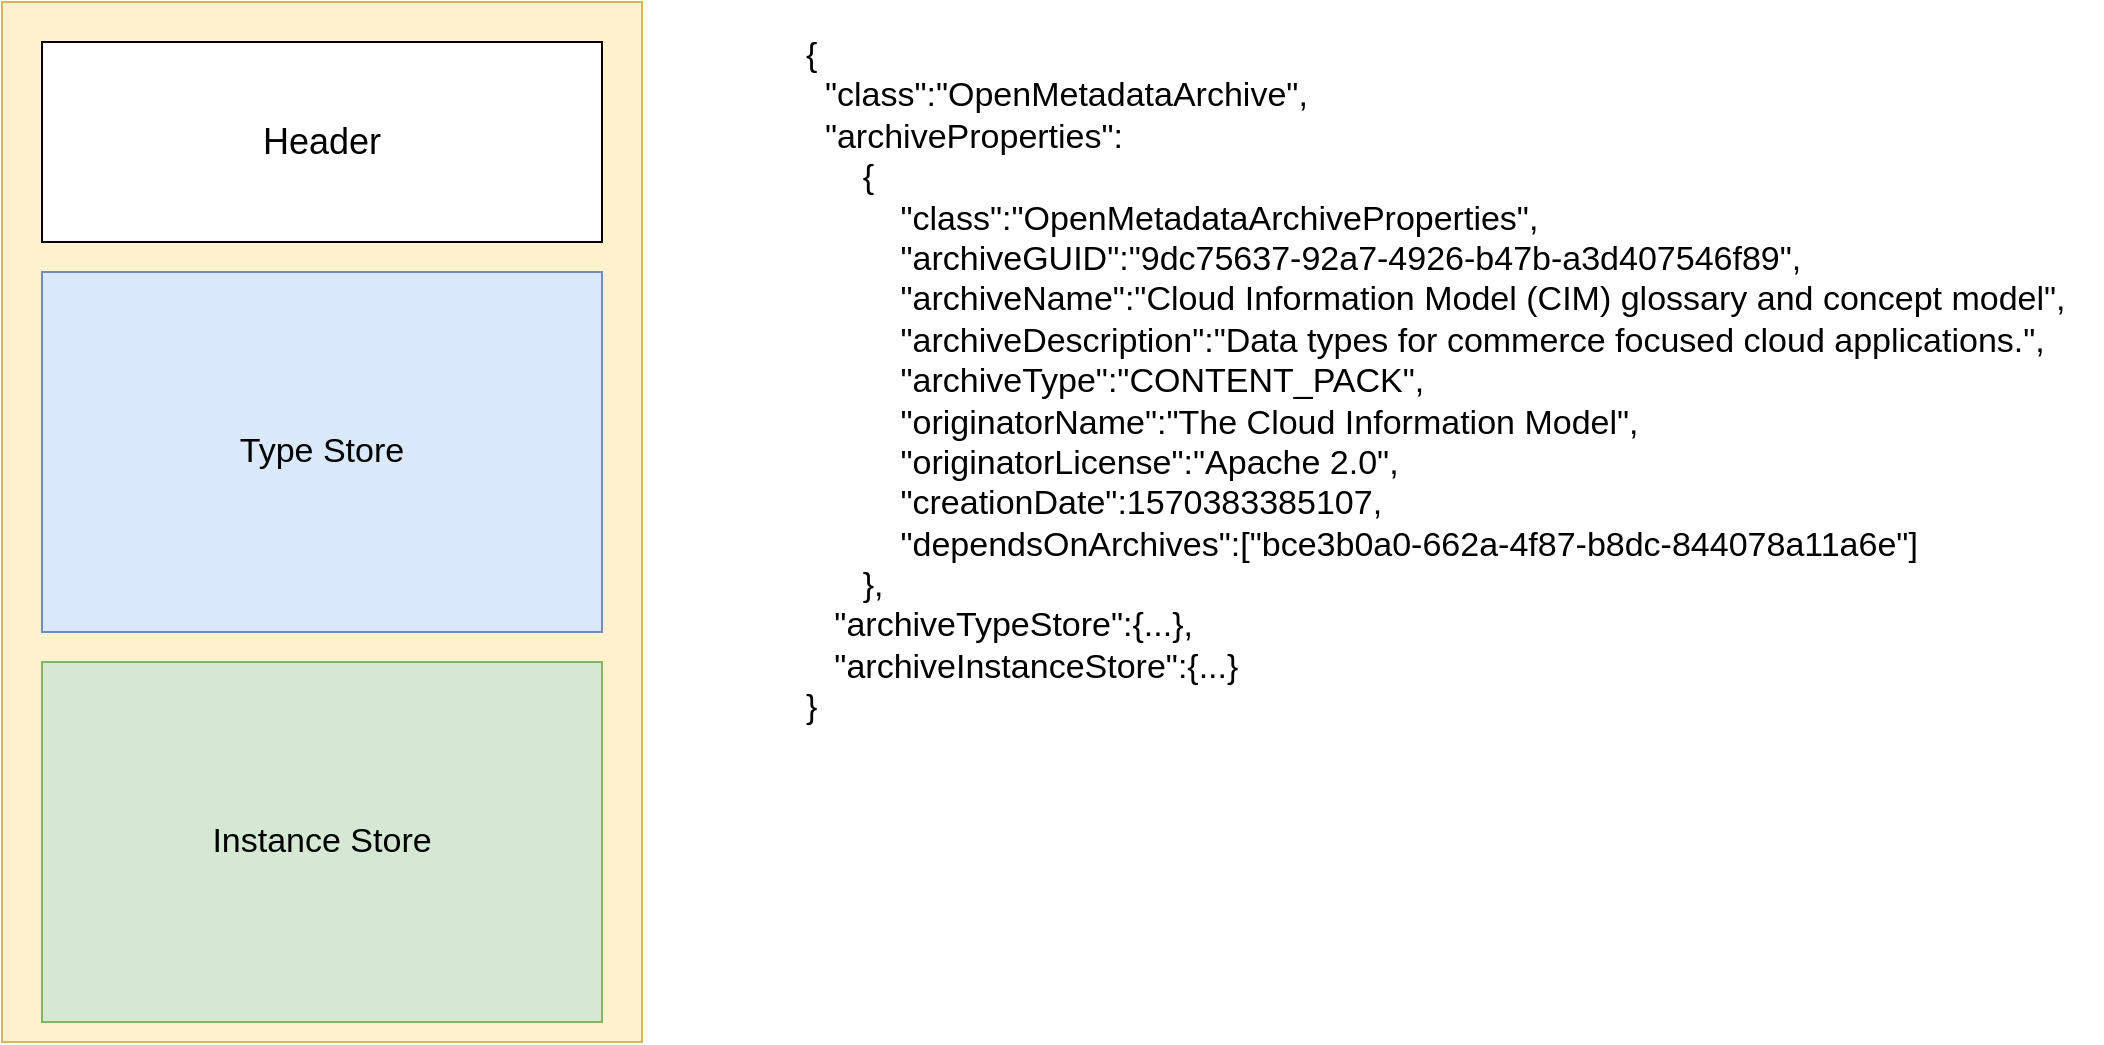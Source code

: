 <mxfile version="12.3.2" type="device" pages="1"><diagram id="ly8i7UHit3vQOKGhYQPM" name="Page-1"><mxGraphModel dx="932" dy="624" grid="1" gridSize="10" guides="1" tooltips="1" connect="1" arrows="1" fold="1" page="1" pageScale="1" pageWidth="827" pageHeight="1169" math="0" shadow="0"><root><mxCell id="0"/><mxCell id="1" parent="0"/><mxCell id="RG8IVezhv36-IjBwsJ51-1" value="" style="rounded=0;whiteSpace=wrap;html=1;fillColor=#fff2cc;strokeColor=#d6b656;" parent="1" vertex="1"><mxGeometry x="70" y="70" width="320" height="520" as="geometry"/></mxCell><mxCell id="RG8IVezhv36-IjBwsJ51-2" value="Header" style="rounded=0;whiteSpace=wrap;html=1;fontSize=18;" parent="1" vertex="1"><mxGeometry x="90" y="90" width="280" height="100" as="geometry"/></mxCell><mxCell id="RG8IVezhv36-IjBwsJ51-3" value="Type Store" style="rounded=0;whiteSpace=wrap;html=1;fontSize=17;fillColor=#dae8fc;strokeColor=#6c8ebf;" parent="1" vertex="1"><mxGeometry x="90" y="205" width="280" height="180" as="geometry"/></mxCell><mxCell id="RG8IVezhv36-IjBwsJ51-4" value="Instance Store" style="rounded=0;whiteSpace=wrap;html=1;fontSize=17;fillColor=#d5e8d4;strokeColor=#82b366;" parent="1" vertex="1"><mxGeometry x="90" y="400" width="280" height="180" as="geometry"/></mxCell><mxCell id="RG8IVezhv36-IjBwsJ51-5" value="{&lt;br&gt;&amp;nbsp; &quot;class&quot;:&quot;OpenMetadataArchive&quot;,&lt;br&gt;&amp;nbsp; &quot;archiveProperties&quot;:&lt;br&gt;&amp;nbsp; &amp;nbsp; &amp;nbsp; {&lt;br&gt;&amp;nbsp; &amp;nbsp; &amp;nbsp; &amp;nbsp; &amp;nbsp; &quot;class&quot;:&quot;OpenMetadataArchiveProperties&quot;,&lt;br&gt;&amp;nbsp; &amp;nbsp; &amp;nbsp; &amp;nbsp; &amp;nbsp; &quot;archiveGUID&quot;:&quot;9dc75637-92a7-4926-b47b-a3d407546f89&quot;,&lt;br&gt;&amp;nbsp; &amp;nbsp; &amp;nbsp; &amp;nbsp; &amp;nbsp; &quot;archiveName&quot;:&quot;Cloud Information Model (CIM) glossary and concept model&quot;,&lt;br&gt;&amp;nbsp; &amp;nbsp; &amp;nbsp; &amp;nbsp; &amp;nbsp; &quot;archiveDescription&quot;:&quot;Data types for commerce focused cloud applications.&quot;,&lt;br&gt;&amp;nbsp; &amp;nbsp; &amp;nbsp; &amp;nbsp; &amp;nbsp; &quot;archiveType&quot;:&quot;CONTENT_PACK&quot;,&lt;br&gt;&amp;nbsp; &amp;nbsp; &amp;nbsp; &amp;nbsp; &amp;nbsp; &quot;originatorName&quot;:&quot;The Cloud Information Model&quot;,&lt;br&gt;&amp;nbsp; &amp;nbsp; &amp;nbsp; &amp;nbsp; &amp;nbsp; &quot;originatorLicense&quot;:&quot;Apache 2.0&quot;,&lt;br&gt;&amp;nbsp; &amp;nbsp; &amp;nbsp; &amp;nbsp; &amp;nbsp; &quot;creationDate&quot;:1570383385107,&lt;br&gt;&amp;nbsp; &amp;nbsp; &amp;nbsp; &amp;nbsp; &amp;nbsp; &quot;dependsOnArchives&quot;:[&quot;bce3b0a0-662a-4f87-b8dc-844078a11a6e&quot;]&lt;br&gt;&amp;nbsp; &amp;nbsp; &amp;nbsp; },&amp;nbsp;&lt;br&gt;&amp;nbsp; &amp;nbsp;&quot;archiveTypeStore&quot;:{...},&lt;br&gt;&amp;nbsp; &amp;nbsp;&quot;archiveInstanceStore&quot;:{...}&lt;br&gt;}" style="text;html=1;fontSize=17;" parent="1" vertex="1"><mxGeometry x="470" y="80" width="650" height="500" as="geometry"/></mxCell></root></mxGraphModel></diagram></mxfile>